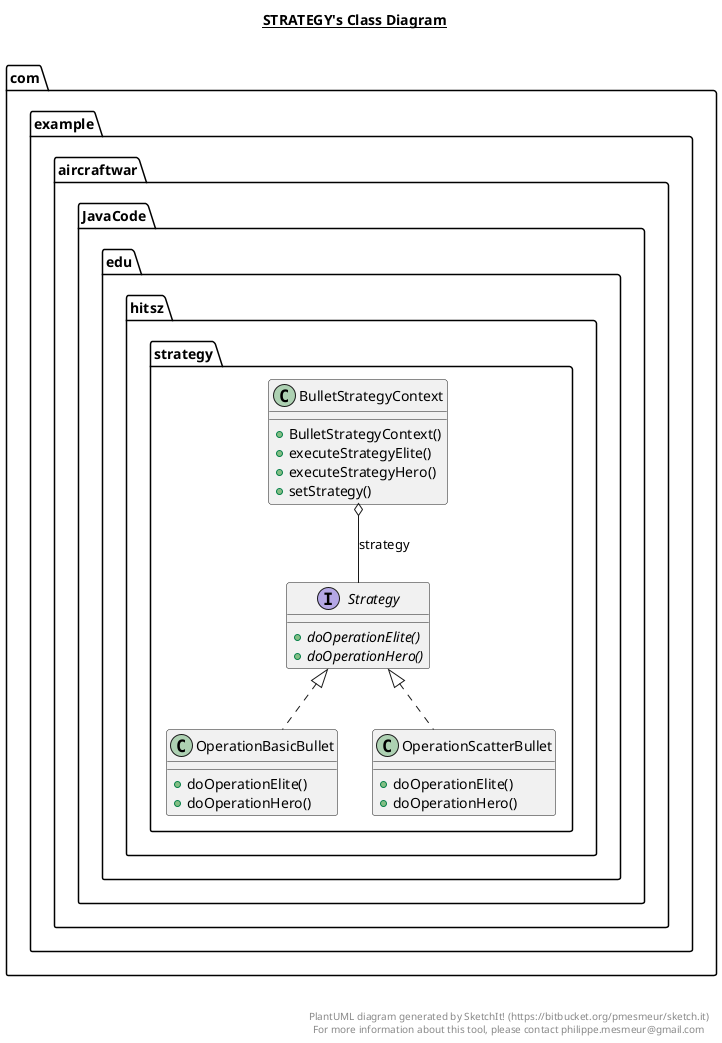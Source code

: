 @startuml

title __STRATEGY's Class Diagram__\n

  namespace com.example.aircraftwar {
    namespace JavaCode.edu.hitsz {
      namespace strategy {
        class com.example.aircraftwar.JavaCode.edu.hitsz.strategy.BulletStrategyContext {
            + BulletStrategyContext()
            + executeStrategyElite()
            + executeStrategyHero()
            + setStrategy()
        }
      }
    }
  }
  

  namespace com.example.aircraftwar {
    namespace JavaCode.edu.hitsz {
      namespace strategy {
        class com.example.aircraftwar.JavaCode.edu.hitsz.strategy.OperationBasicBullet {
            + doOperationElite()
            + doOperationHero()
        }
      }
    }
  }
  

  namespace com.example.aircraftwar {
    namespace JavaCode.edu.hitsz {
      namespace strategy {
        class com.example.aircraftwar.JavaCode.edu.hitsz.strategy.OperationScatterBullet {
            + doOperationElite()
            + doOperationHero()
        }
      }
    }
  }
  

  namespace com.example.aircraftwar {
    namespace JavaCode.edu.hitsz {
      namespace strategy {
        interface com.example.aircraftwar.JavaCode.edu.hitsz.strategy.Strategy {
            {abstract} + doOperationElite()
            {abstract} + doOperationHero()
        }
      }
    }
  }
  

  com.example.aircraftwar.JavaCode.edu.hitsz.strategy.BulletStrategyContext o-- com.example.aircraftwar.JavaCode.edu.hitsz.strategy.Strategy : strategy
  com.example.aircraftwar.JavaCode.edu.hitsz.strategy.OperationBasicBullet .up.|> com.example.aircraftwar.JavaCode.edu.hitsz.strategy.Strategy
  com.example.aircraftwar.JavaCode.edu.hitsz.strategy.OperationScatterBullet .up.|> com.example.aircraftwar.JavaCode.edu.hitsz.strategy.Strategy


right footer


PlantUML diagram generated by SketchIt! (https://bitbucket.org/pmesmeur/sketch.it)
For more information about this tool, please contact philippe.mesmeur@gmail.com
endfooter

@enduml
